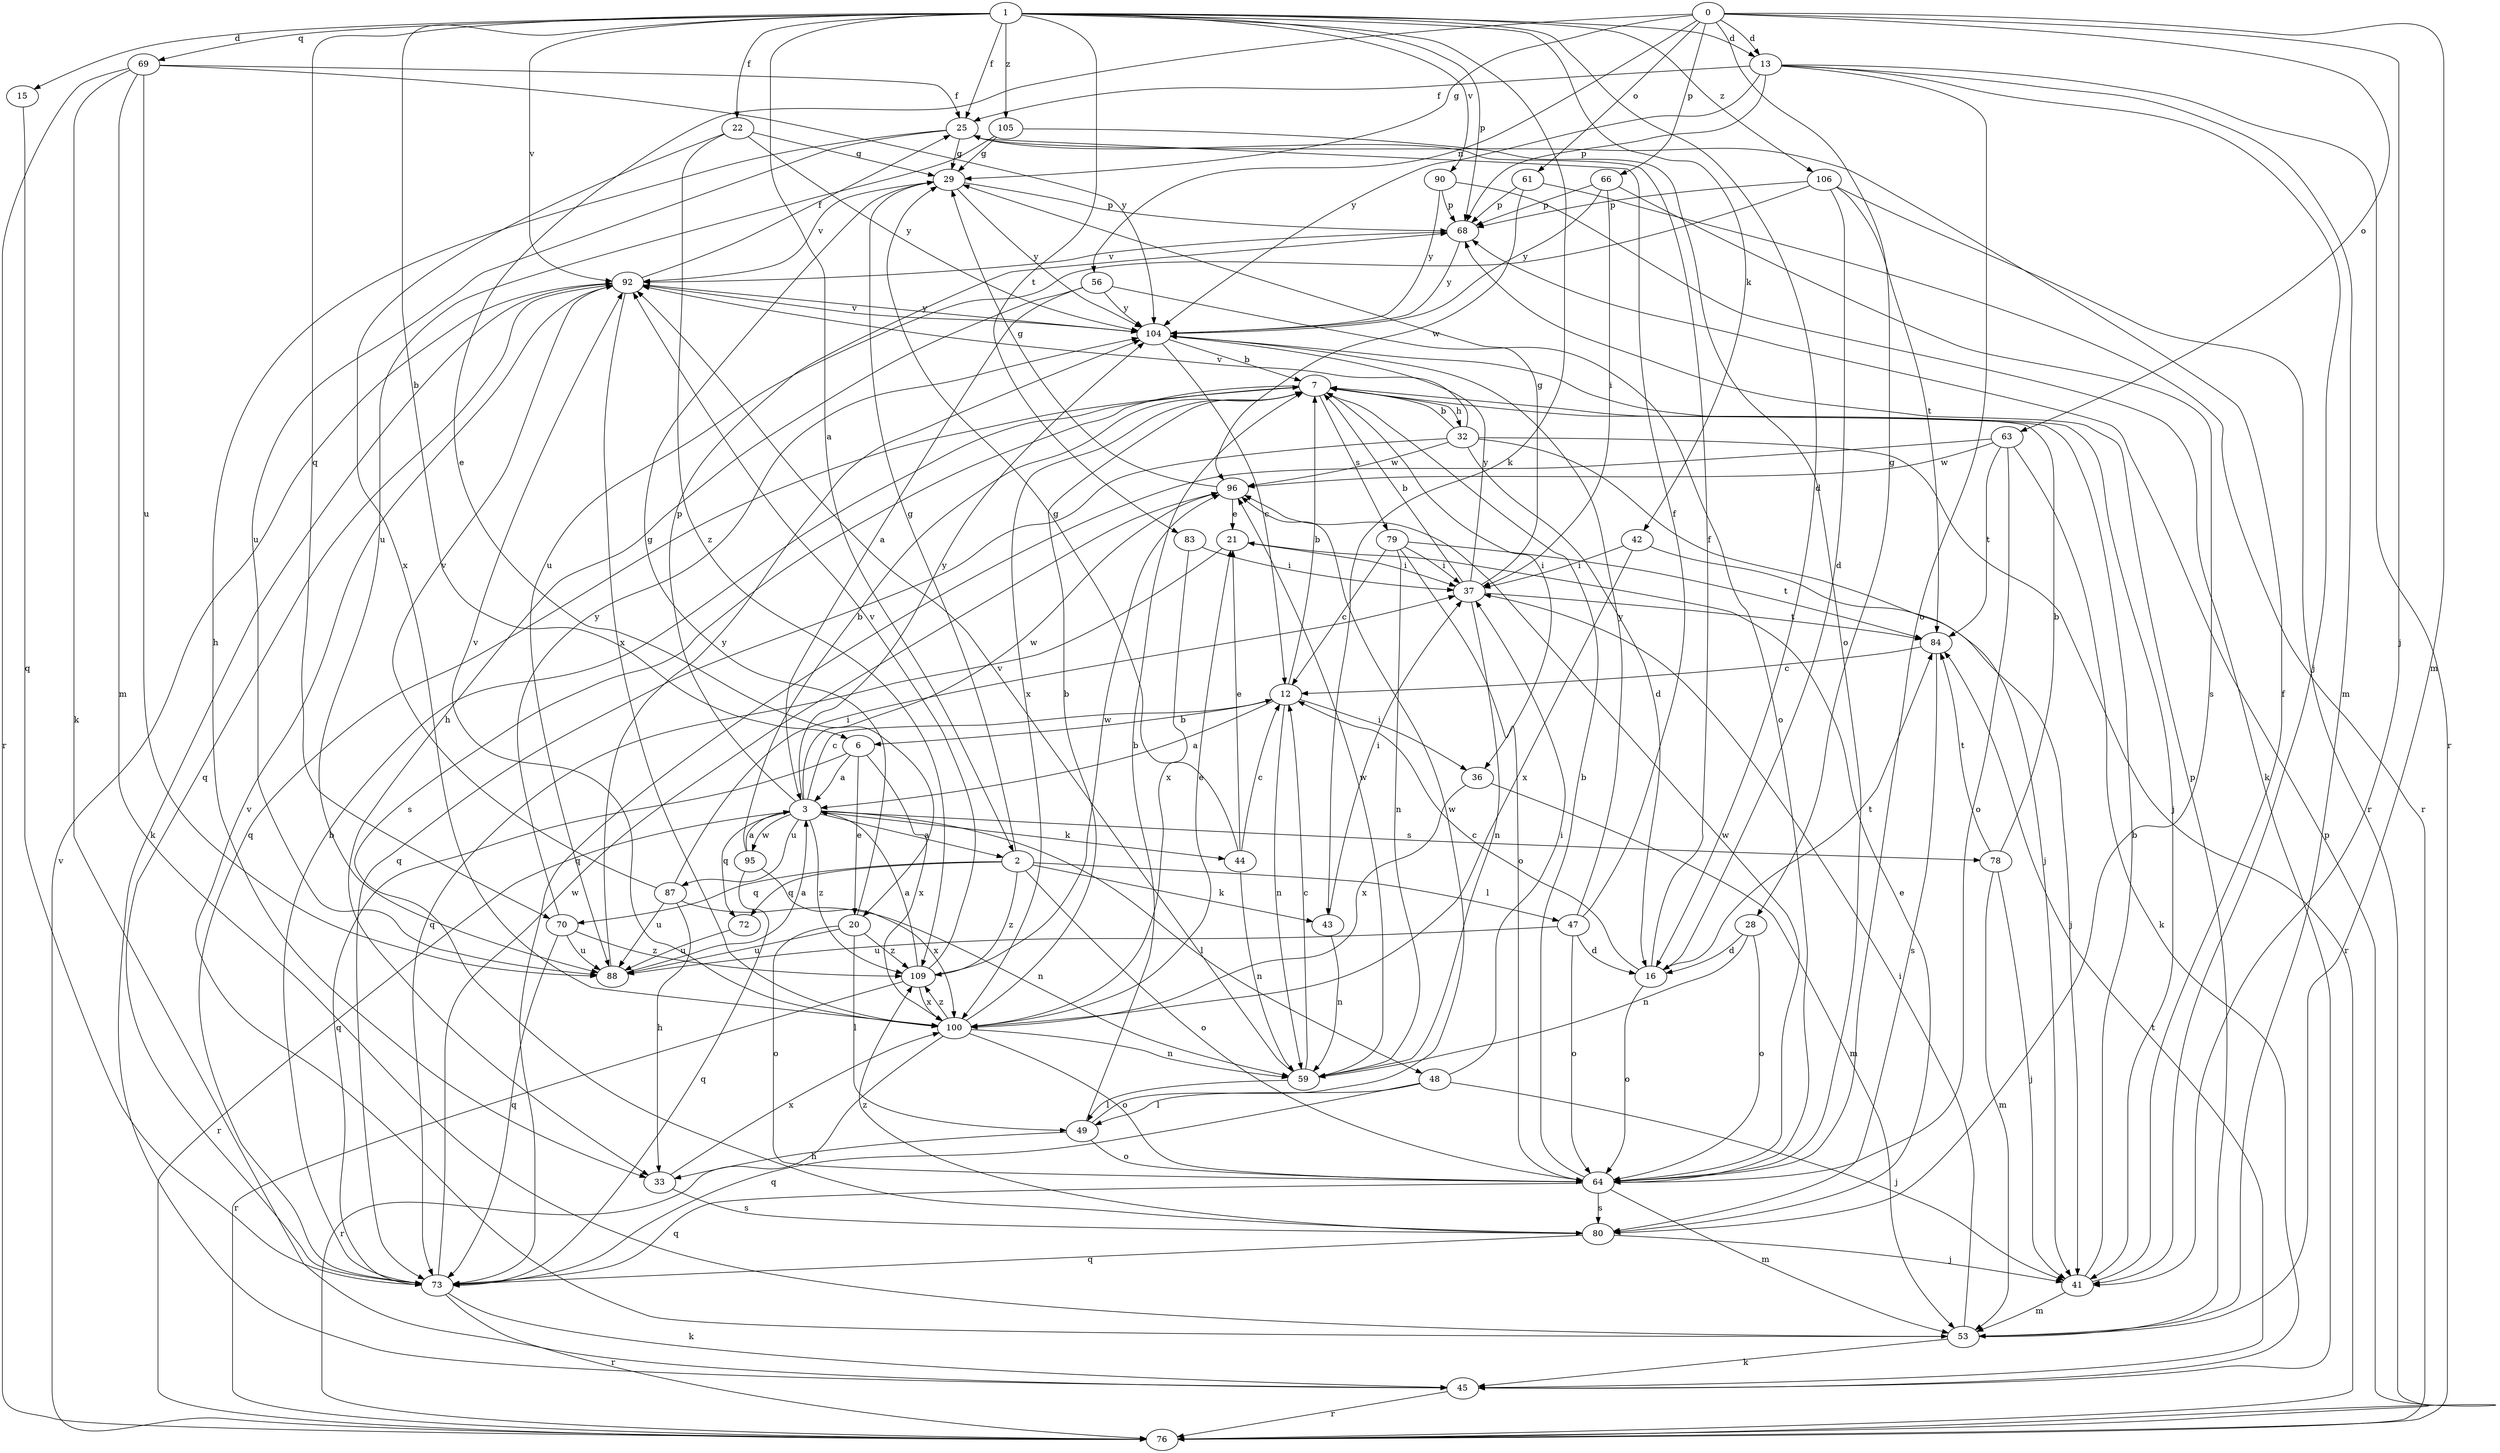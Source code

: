 strict digraph  {
0;
1;
2;
3;
6;
7;
12;
13;
15;
16;
20;
21;
22;
25;
28;
29;
32;
33;
36;
37;
41;
42;
43;
44;
45;
47;
48;
49;
53;
56;
59;
61;
63;
64;
66;
68;
69;
70;
72;
73;
76;
78;
79;
80;
83;
84;
87;
88;
90;
92;
95;
96;
100;
104;
105;
106;
109;
0 -> 13  [label=d];
0 -> 20  [label=e];
0 -> 28  [label=g];
0 -> 29  [label=g];
0 -> 41  [label=j];
0 -> 53  [label=m];
0 -> 56  [label=n];
0 -> 61  [label=o];
0 -> 63  [label=o];
0 -> 66  [label=p];
1 -> 2  [label=a];
1 -> 6  [label=b];
1 -> 13  [label=d];
1 -> 15  [label=d];
1 -> 16  [label=d];
1 -> 22  [label=f];
1 -> 25  [label=f];
1 -> 42  [label=k];
1 -> 43  [label=k];
1 -> 68  [label=p];
1 -> 69  [label=q];
1 -> 70  [label=q];
1 -> 83  [label=t];
1 -> 90  [label=v];
1 -> 92  [label=v];
1 -> 105  [label=z];
1 -> 106  [label=z];
2 -> 29  [label=g];
2 -> 43  [label=k];
2 -> 47  [label=l];
2 -> 64  [label=o];
2 -> 70  [label=q];
2 -> 72  [label=q];
2 -> 109  [label=z];
3 -> 2  [label=a];
3 -> 12  [label=c];
3 -> 44  [label=k];
3 -> 48  [label=l];
3 -> 68  [label=p];
3 -> 72  [label=q];
3 -> 76  [label=r];
3 -> 78  [label=s];
3 -> 87  [label=u];
3 -> 95  [label=w];
3 -> 96  [label=w];
3 -> 104  [label=y];
3 -> 109  [label=z];
6 -> 3  [label=a];
6 -> 20  [label=e];
6 -> 73  [label=q];
6 -> 100  [label=x];
7 -> 32  [label=h];
7 -> 36  [label=i];
7 -> 73  [label=q];
7 -> 79  [label=s];
7 -> 80  [label=s];
7 -> 100  [label=x];
12 -> 3  [label=a];
12 -> 6  [label=b];
12 -> 7  [label=b];
12 -> 36  [label=i];
12 -> 59  [label=n];
13 -> 25  [label=f];
13 -> 41  [label=j];
13 -> 53  [label=m];
13 -> 64  [label=o];
13 -> 68  [label=p];
13 -> 76  [label=r];
13 -> 104  [label=y];
15 -> 73  [label=q];
16 -> 12  [label=c];
16 -> 25  [label=f];
16 -> 64  [label=o];
16 -> 84  [label=t];
20 -> 29  [label=g];
20 -> 49  [label=l];
20 -> 64  [label=o];
20 -> 88  [label=u];
20 -> 109  [label=z];
21 -> 37  [label=i];
21 -> 73  [label=q];
22 -> 29  [label=g];
22 -> 100  [label=x];
22 -> 104  [label=y];
22 -> 109  [label=z];
25 -> 29  [label=g];
25 -> 33  [label=h];
25 -> 88  [label=u];
28 -> 16  [label=d];
28 -> 59  [label=n];
28 -> 64  [label=o];
29 -> 68  [label=p];
29 -> 92  [label=v];
29 -> 104  [label=y];
32 -> 7  [label=b];
32 -> 16  [label=d];
32 -> 41  [label=j];
32 -> 73  [label=q];
32 -> 76  [label=r];
32 -> 92  [label=v];
32 -> 96  [label=w];
33 -> 80  [label=s];
33 -> 100  [label=x];
36 -> 53  [label=m];
36 -> 100  [label=x];
37 -> 7  [label=b];
37 -> 29  [label=g];
37 -> 59  [label=n];
37 -> 84  [label=t];
37 -> 104  [label=y];
41 -> 7  [label=b];
41 -> 25  [label=f];
41 -> 53  [label=m];
42 -> 37  [label=i];
42 -> 41  [label=j];
42 -> 100  [label=x];
43 -> 37  [label=i];
43 -> 59  [label=n];
44 -> 12  [label=c];
44 -> 21  [label=e];
44 -> 29  [label=g];
44 -> 59  [label=n];
45 -> 76  [label=r];
45 -> 84  [label=t];
47 -> 16  [label=d];
47 -> 25  [label=f];
47 -> 64  [label=o];
47 -> 88  [label=u];
47 -> 104  [label=y];
48 -> 37  [label=i];
48 -> 41  [label=j];
48 -> 49  [label=l];
48 -> 73  [label=q];
49 -> 7  [label=b];
49 -> 33  [label=h];
49 -> 64  [label=o];
49 -> 96  [label=w];
53 -> 37  [label=i];
53 -> 45  [label=k];
53 -> 68  [label=p];
53 -> 92  [label=v];
56 -> 3  [label=a];
56 -> 33  [label=h];
56 -> 64  [label=o];
56 -> 104  [label=y];
59 -> 12  [label=c];
59 -> 49  [label=l];
59 -> 92  [label=v];
59 -> 96  [label=w];
61 -> 68  [label=p];
61 -> 76  [label=r];
61 -> 96  [label=w];
63 -> 45  [label=k];
63 -> 64  [label=o];
63 -> 73  [label=q];
63 -> 84  [label=t];
63 -> 96  [label=w];
64 -> 7  [label=b];
64 -> 53  [label=m];
64 -> 73  [label=q];
64 -> 80  [label=s];
64 -> 96  [label=w];
66 -> 37  [label=i];
66 -> 68  [label=p];
66 -> 80  [label=s];
66 -> 104  [label=y];
68 -> 92  [label=v];
68 -> 104  [label=y];
69 -> 25  [label=f];
69 -> 45  [label=k];
69 -> 53  [label=m];
69 -> 76  [label=r];
69 -> 88  [label=u];
69 -> 104  [label=y];
70 -> 73  [label=q];
70 -> 88  [label=u];
70 -> 104  [label=y];
70 -> 109  [label=z];
72 -> 88  [label=u];
73 -> 7  [label=b];
73 -> 45  [label=k];
73 -> 76  [label=r];
73 -> 96  [label=w];
76 -> 68  [label=p];
76 -> 92  [label=v];
78 -> 7  [label=b];
78 -> 41  [label=j];
78 -> 53  [label=m];
78 -> 84  [label=t];
79 -> 12  [label=c];
79 -> 37  [label=i];
79 -> 59  [label=n];
79 -> 64  [label=o];
79 -> 84  [label=t];
80 -> 21  [label=e];
80 -> 41  [label=j];
80 -> 73  [label=q];
80 -> 109  [label=z];
83 -> 37  [label=i];
83 -> 100  [label=x];
84 -> 12  [label=c];
84 -> 80  [label=s];
87 -> 33  [label=h];
87 -> 37  [label=i];
87 -> 59  [label=n];
87 -> 88  [label=u];
87 -> 92  [label=v];
88 -> 3  [label=a];
88 -> 104  [label=y];
90 -> 45  [label=k];
90 -> 68  [label=p];
90 -> 104  [label=y];
92 -> 25  [label=f];
92 -> 45  [label=k];
92 -> 73  [label=q];
92 -> 100  [label=x];
92 -> 104  [label=y];
95 -> 3  [label=a];
95 -> 7  [label=b];
95 -> 73  [label=q];
95 -> 100  [label=x];
96 -> 21  [label=e];
96 -> 29  [label=g];
100 -> 7  [label=b];
100 -> 21  [label=e];
100 -> 59  [label=n];
100 -> 64  [label=o];
100 -> 76  [label=r];
100 -> 92  [label=v];
100 -> 109  [label=z];
104 -> 7  [label=b];
104 -> 12  [label=c];
104 -> 41  [label=j];
104 -> 92  [label=v];
105 -> 29  [label=g];
105 -> 64  [label=o];
105 -> 88  [label=u];
106 -> 16  [label=d];
106 -> 68  [label=p];
106 -> 76  [label=r];
106 -> 84  [label=t];
106 -> 88  [label=u];
109 -> 3  [label=a];
109 -> 76  [label=r];
109 -> 92  [label=v];
109 -> 96  [label=w];
109 -> 100  [label=x];
}
